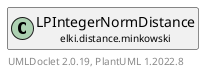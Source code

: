 @startuml
    remove .*\.(Instance|Par|Parameterizer|Factory)$
    set namespaceSeparator none
    hide empty fields
    hide empty methods

    class "<size:14>LPIntegerNormDistance.Par\n<size:10>elki.distance.minkowski" as elki.distance.minkowski.LPIntegerNormDistance.Par [[LPIntegerNormDistance.Par.html]] {
        #p: int
        +configure(Parameterization): void
        +make(): LPIntegerNormDistance
    }

    interface "<size:14>Parameterizer\n<size:10>elki.utilities.optionhandling" as elki.utilities.optionhandling.Parameterizer [[../../utilities/optionhandling/Parameterizer.html]] {
        {abstract} +make(): Object
    }
    class "<size:14>LPIntegerNormDistance\n<size:10>elki.distance.minkowski" as elki.distance.minkowski.LPIntegerNormDistance [[LPIntegerNormDistance.html]]

    elki.utilities.optionhandling.Parameterizer <|.. elki.distance.minkowski.LPIntegerNormDistance.Par
    elki.distance.minkowski.LPIntegerNormDistance +-- elki.distance.minkowski.LPIntegerNormDistance.Par

    center footer UMLDoclet 2.0.19, PlantUML 1.2022.8
@enduml
